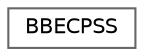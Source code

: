 digraph "类继承关系图"
{
 // LATEX_PDF_SIZE
  bgcolor="transparent";
  edge [fontname=Helvetica,fontsize=10,labelfontname=Helvetica,labelfontsize=10];
  node [fontname=Helvetica,fontsize=10,shape=box,height=0.2,width=0.4];
  rankdir="LR";
  Node0 [label="BBECPSS",height=0.2,width=0.4,color="grey40", fillcolor="white", style="filled",URL="$class_b_b_e_c_p_s_s.html",tooltip=" "];
}
